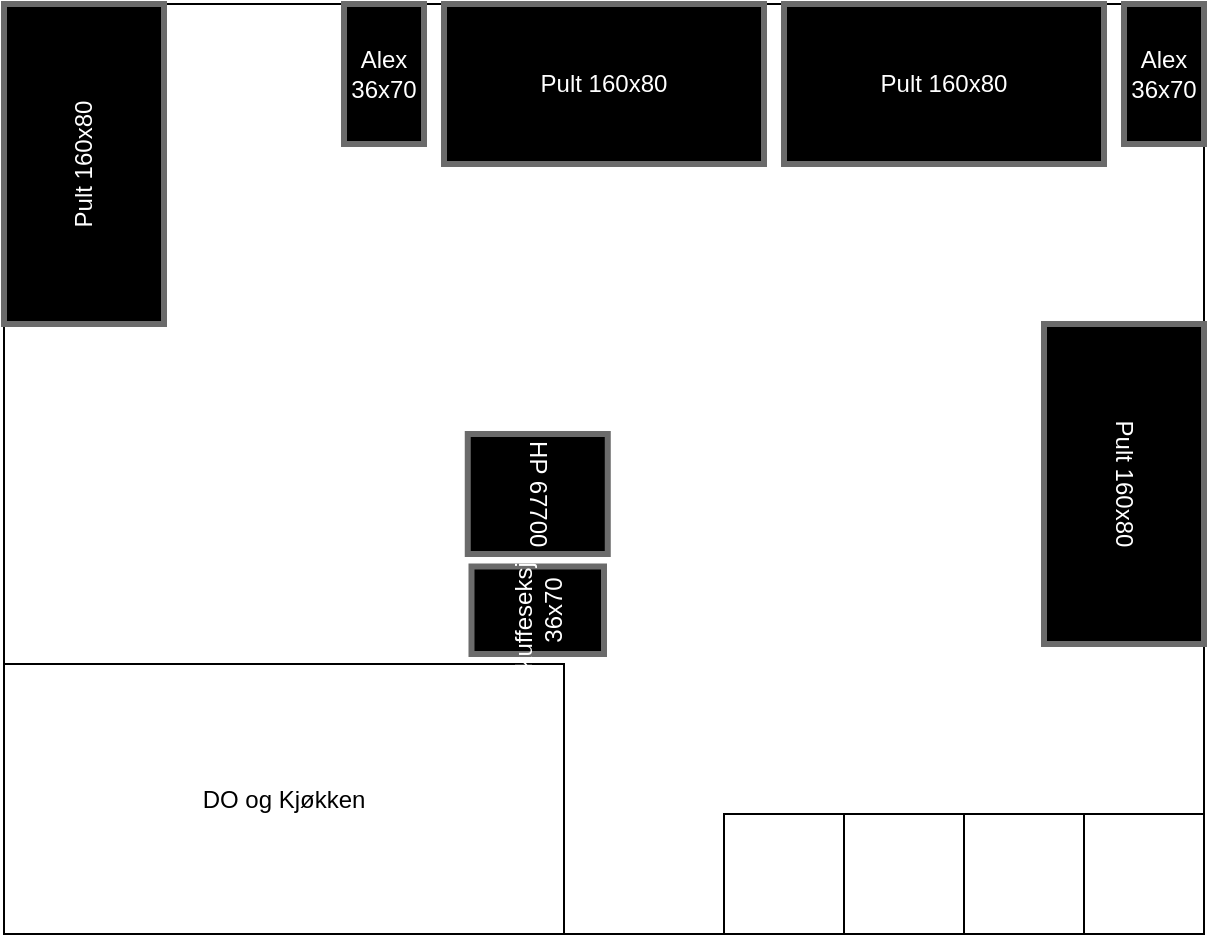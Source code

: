 <mxfile version="21.7.2" type="github">
  <diagram name="Page-1" id="4DINRk2LaHxPd33yMJ1C">
    <mxGraphModel dx="1112" dy="681" grid="1" gridSize="10" guides="1" tooltips="1" connect="1" arrows="1" fold="1" page="1" pageScale="1" pageWidth="850" pageHeight="1100" math="0" shadow="0">
      <root>
        <mxCell id="0" />
        <mxCell id="1" parent="0" />
        <mxCell id="z2qyfkpqwB943ycXuCiq-10" value="" style="rounded=0;whiteSpace=wrap;html=1;fillColor=none;" vertex="1" parent="1">
          <mxGeometry x="110" y="120" width="600" height="465" as="geometry" />
        </mxCell>
        <mxCell id="z2qyfkpqwB943ycXuCiq-1" value="Pult 160x80" style="rounded=0;whiteSpace=wrap;html=1;fillColor=#000000;strokeColor=#6b6b6b;strokeWidth=3;fontColor=#FFFFFF;rotation=-90;" vertex="1" parent="1">
          <mxGeometry x="70" y="160" width="160" height="80" as="geometry" />
        </mxCell>
        <mxCell id="z2qyfkpqwB943ycXuCiq-3" value="Pult 160x80" style="rounded=0;whiteSpace=wrap;html=1;fillColor=#000000;strokeColor=#6b6b6b;strokeWidth=3;fontColor=#FFFFFF;" vertex="1" parent="1">
          <mxGeometry x="330" y="120" width="160" height="80" as="geometry" />
        </mxCell>
        <mxCell id="z2qyfkpqwB943ycXuCiq-4" value="Pult 160x80" style="rounded=0;whiteSpace=wrap;html=1;fillColor=#000000;strokeColor=#6b6b6b;strokeWidth=3;fontColor=#FFFFFF;rotation=0;" vertex="1" parent="1">
          <mxGeometry x="500" y="120" width="160" height="80" as="geometry" />
        </mxCell>
        <mxCell id="z2qyfkpqwB943ycXuCiq-5" value="Pult 160x80" style="rounded=0;whiteSpace=wrap;html=1;fillColor=#000000;strokeColor=#6b6b6b;strokeWidth=3;fontColor=#FFFFFF;rotation=90;" vertex="1" parent="1">
          <mxGeometry x="590" y="320" width="160" height="80" as="geometry" />
        </mxCell>
        <mxCell id="z2qyfkpqwB943ycXuCiq-7" value="Alex&lt;br&gt;36x70" style="rounded=0;whiteSpace=wrap;html=1;fillColor=#000000;strokeColor=#6b6b6b;strokeWidth=3;fontColor=#FFFFFF;" vertex="1" parent="1">
          <mxGeometry x="280" y="120" width="40" height="70" as="geometry" />
        </mxCell>
        <mxCell id="z2qyfkpqwB943ycXuCiq-8" value="Alex&lt;br&gt;36x70" style="rounded=0;whiteSpace=wrap;html=1;fillColor=#000000;strokeColor=#6b6b6b;strokeWidth=3;fontColor=#FFFFFF;" vertex="1" parent="1">
          <mxGeometry x="670" y="120" width="40" height="70" as="geometry" />
        </mxCell>
        <mxCell id="z2qyfkpqwB943ycXuCiq-12" value="" style="rounded=0;whiteSpace=wrap;html=1;" vertex="1" parent="1">
          <mxGeometry x="650" y="525" width="60" height="60" as="geometry" />
        </mxCell>
        <mxCell id="z2qyfkpqwB943ycXuCiq-13" value="" style="rounded=0;whiteSpace=wrap;html=1;" vertex="1" parent="1">
          <mxGeometry x="590" y="525" width="60" height="60" as="geometry" />
        </mxCell>
        <mxCell id="z2qyfkpqwB943ycXuCiq-14" value="" style="rounded=0;whiteSpace=wrap;html=1;" vertex="1" parent="1">
          <mxGeometry x="530" y="525" width="60" height="60" as="geometry" />
        </mxCell>
        <mxCell id="z2qyfkpqwB943ycXuCiq-15" value="" style="rounded=0;whiteSpace=wrap;html=1;" vertex="1" parent="1">
          <mxGeometry x="470" y="525" width="60" height="60" as="geometry" />
        </mxCell>
        <mxCell id="z2qyfkpqwB943ycXuCiq-17" value="DO og Kjøkken" style="rounded=0;whiteSpace=wrap;html=1;" vertex="1" parent="1">
          <mxGeometry x="110" y="450" width="280" height="135" as="geometry" />
        </mxCell>
        <mxCell id="z2qyfkpqwB943ycXuCiq-18" value="Skuffeseksjon&lt;br&gt;36x70" style="rounded=0;whiteSpace=wrap;html=1;fillColor=#000000;strokeColor=#6b6b6b;strokeWidth=3;fontColor=#FFFFFF;rotation=-90;" vertex="1" parent="1">
          <mxGeometry x="355" y="390" width="43.75" height="66.25" as="geometry" />
        </mxCell>
        <mxCell id="z2qyfkpqwB943ycXuCiq-19" value="HP 67700" style="rounded=0;whiteSpace=wrap;html=1;fillColor=#000000;strokeColor=#6b6b6b;strokeWidth=3;fontColor=#FFFFFF;rotation=90;" vertex="1" parent="1">
          <mxGeometry x="346.88" y="330" width="60" height="70" as="geometry" />
        </mxCell>
      </root>
    </mxGraphModel>
  </diagram>
</mxfile>

